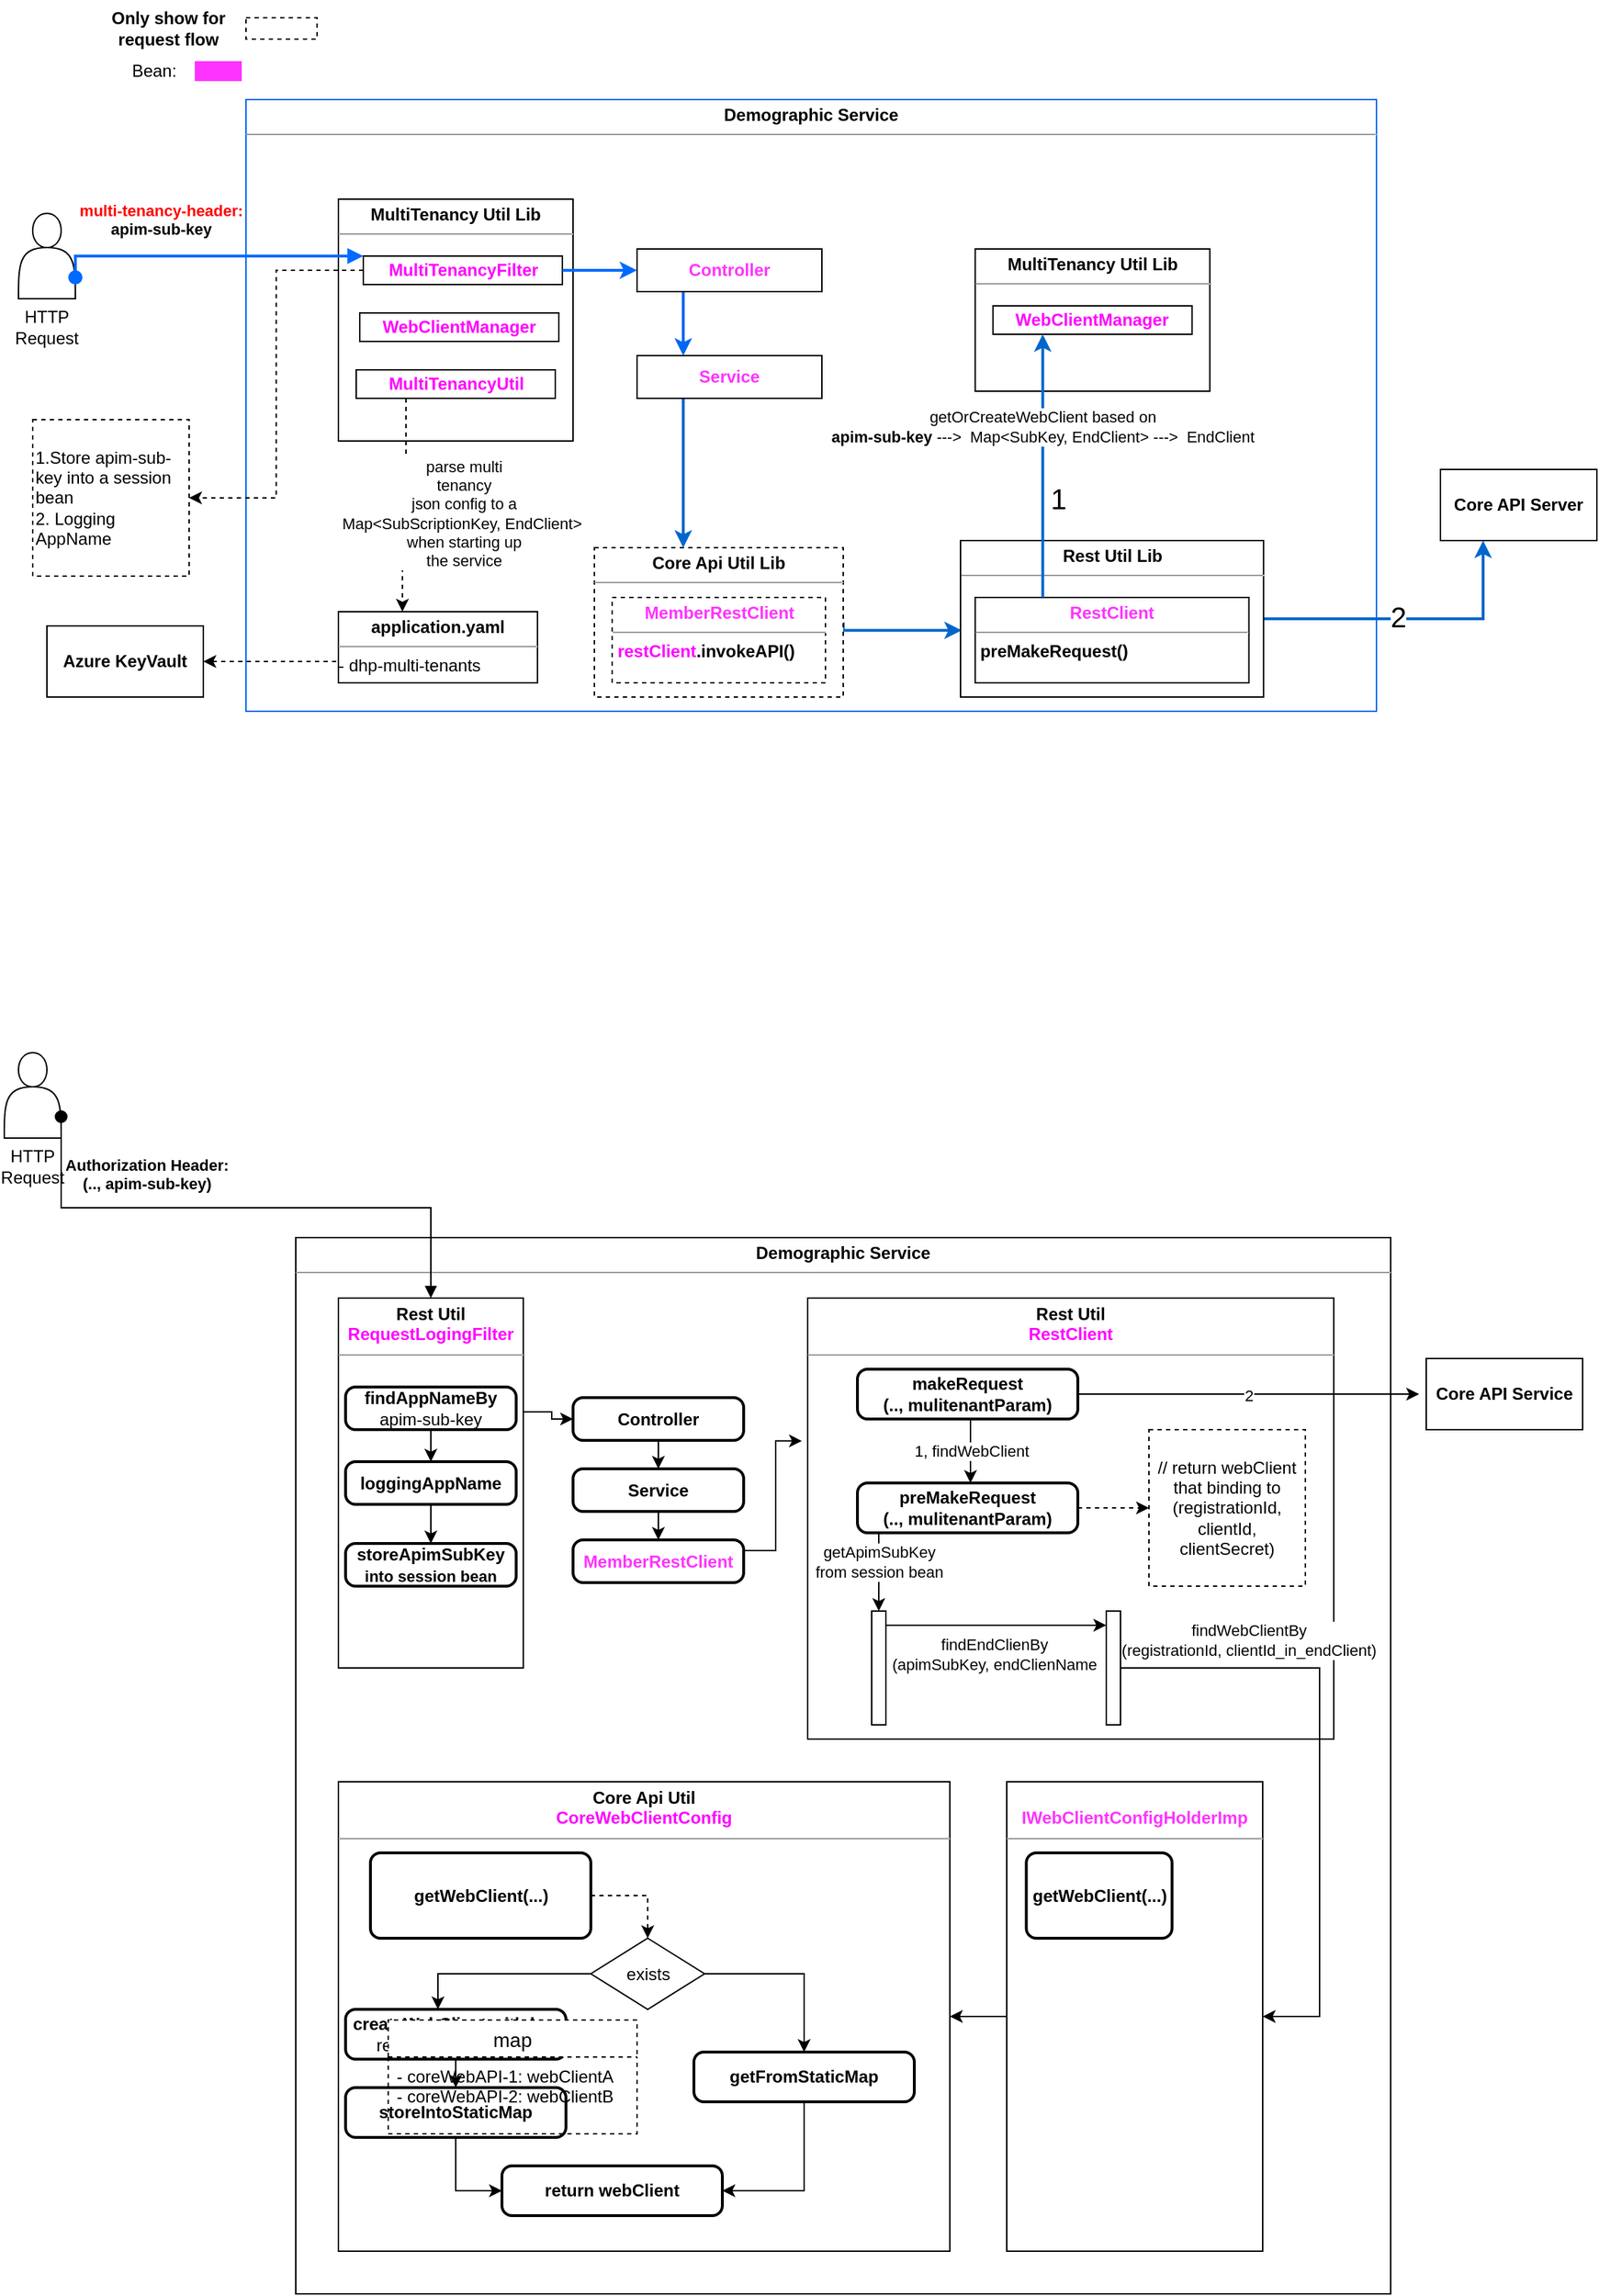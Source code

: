 <mxfile version="21.2.1" type="github">
  <diagram name="Page-1" id="5f0bae14-7c28-e335-631c-24af17079c00">
    <mxGraphModel dx="1150" dy="492" grid="1" gridSize="10" guides="1" tooltips="1" connect="1" arrows="1" fold="1" page="1" pageScale="1" pageWidth="1100" pageHeight="850" background="none" math="0" shadow="0">
      <root>
        <mxCell id="0" />
        <mxCell id="1" parent="0" />
        <mxCell id="RdsTdk07A-o18HDUI7we-4" value="&lt;p style=&quot;margin:0px;margin-top:4px;text-align:center;&quot;&gt;&lt;b&gt;Demographic Service&lt;/b&gt;&lt;/p&gt;&lt;hr size=&quot;1&quot;&gt;&lt;div style=&quot;height:2px;&quot;&gt;&lt;br&gt;&lt;/div&gt;" style="verticalAlign=top;align=left;overflow=fill;fontSize=12;fontFamily=Helvetica;html=1;whiteSpace=wrap;strokeColor=#0266f2;" parent="1" vertex="1">
          <mxGeometry x="180" y="90" width="795" height="430" as="geometry" />
        </mxCell>
        <mxCell id="RdsTdk07A-o18HDUI7we-6" value="&lt;p style=&quot;margin:0px;margin-top:4px;text-align:center;&quot;&gt;&lt;b&gt;MultiTenancy Util Lib&lt;/b&gt;&lt;/p&gt;&lt;hr size=&quot;1&quot;&gt;&lt;div style=&quot;height:2px;&quot;&gt;&lt;/div&gt;" style="verticalAlign=top;align=left;overflow=fill;fontSize=12;fontFamily=Helvetica;html=1;whiteSpace=wrap;" parent="1" vertex="1">
          <mxGeometry x="245" y="160" width="165" height="170" as="geometry" />
        </mxCell>
        <mxCell id="b0NZZlbbKg6g0TBIV0Tw-12" style="edgeStyle=orthogonalEdgeStyle;rounded=0;orthogonalLoop=1;jettySize=auto;html=1;exitX=1;exitY=0.5;exitDx=0;exitDy=0;entryX=0.004;entryY=0.574;entryDx=0;entryDy=0;entryPerimeter=0;strokeWidth=2;strokeColor=#0066CC;" parent="1" source="RdsTdk07A-o18HDUI7we-7" target="CG3TOa5hcq1ZWwIJxW8Z-42" edge="1">
          <mxGeometry relative="1" as="geometry">
            <Array as="points">
              <mxPoint x="600" y="463" />
            </Array>
          </mxGeometry>
        </mxCell>
        <mxCell id="RdsTdk07A-o18HDUI7we-7" value="&lt;p style=&quot;margin:0px;margin-top:4px;text-align:center;&quot;&gt;&lt;b&gt;Core Api Util Lib&lt;/b&gt;&lt;/p&gt;&lt;hr size=&quot;1&quot;&gt;&lt;div style=&quot;height:2px;&quot;&gt;&lt;/div&gt;" style="verticalAlign=top;align=left;overflow=fill;fontSize=12;fontFamily=Helvetica;html=1;whiteSpace=wrap;dashed=1;" parent="1" vertex="1">
          <mxGeometry x="425" y="405" width="175" height="105" as="geometry" />
        </mxCell>
        <mxCell id="CG3TOa5hcq1ZWwIJxW8Z-67" style="edgeStyle=orthogonalEdgeStyle;rounded=0;orthogonalLoop=1;jettySize=auto;html=1;entryX=1;entryY=0.5;entryDx=0;entryDy=0;dashed=1;" parent="1" source="RdsTdk07A-o18HDUI7we-8" target="CG3TOa5hcq1ZWwIJxW8Z-66" edge="1">
          <mxGeometry relative="1" as="geometry" />
        </mxCell>
        <mxCell id="RdsTdk07A-o18HDUI7we-8" value="&lt;b&gt;&lt;font color=&quot;#ff00ff&quot;&gt;MultiTenancyFilter&lt;/font&gt;&lt;/b&gt;" style="html=1;whiteSpace=wrap;align=center;" parent="1" vertex="1">
          <mxGeometry x="262.5" y="200" width="140" height="20" as="geometry" />
        </mxCell>
        <mxCell id="VQmsO8RJKZGxtteuDF_l-19" style="edgeStyle=orthogonalEdgeStyle;rounded=1;orthogonalLoop=1;jettySize=auto;html=1;exitX=0.25;exitY=1;exitDx=0;exitDy=0;dashed=1;" parent="1" source="VQmsO8RJKZGxtteuDF_l-1" target="VQmsO8RJKZGxtteuDF_l-14" edge="1">
          <mxGeometry relative="1" as="geometry">
            <Array as="points">
              <mxPoint x="290" y="350" />
            </Array>
          </mxGeometry>
        </mxCell>
        <mxCell id="CG3TOa5hcq1ZWwIJxW8Z-34" value="parse multi &lt;br&gt;tenancy &lt;br&gt;json config to a &lt;br&gt;Map&amp;lt;SubScriptionKey, EndClient&amp;gt;&amp;nbsp;&lt;br&gt;when starting up&lt;br&gt;the service" style="edgeLabel;html=1;align=center;verticalAlign=middle;resizable=0;points=[];" parent="VQmsO8RJKZGxtteuDF_l-19" vertex="1" connectable="0">
          <mxGeometry x="0.075" y="1" relative="1" as="geometry">
            <mxPoint x="42" y="1" as="offset" />
          </mxGeometry>
        </mxCell>
        <mxCell id="VQmsO8RJKZGxtteuDF_l-1" value="&lt;b&gt;&lt;font color=&quot;#ff00ff&quot;&gt;MultiTenancyUtil&lt;/font&gt;&lt;/b&gt;" style="html=1;whiteSpace=wrap;align=center;" parent="1" vertex="1">
          <mxGeometry x="257.5" y="280" width="140" height="20" as="geometry" />
        </mxCell>
        <mxCell id="VQmsO8RJKZGxtteuDF_l-18" style="edgeStyle=orthogonalEdgeStyle;orthogonalLoop=1;jettySize=auto;html=1;exitX=0;exitY=0.75;exitDx=0;exitDy=0;dashed=1;entryX=1;entryY=0.5;entryDx=0;entryDy=0;rounded=0;" parent="1" source="VQmsO8RJKZGxtteuDF_l-14" target="VQmsO8RJKZGxtteuDF_l-16" edge="1">
          <mxGeometry relative="1" as="geometry">
            <mxPoint x="360" y="550" as="targetPoint" />
            <Array as="points">
              <mxPoint x="315" y="488" />
              <mxPoint x="315" y="485" />
            </Array>
          </mxGeometry>
        </mxCell>
        <mxCell id="VQmsO8RJKZGxtteuDF_l-14" value="&lt;p style=&quot;margin:0px;margin-top:4px;text-align:center;&quot;&gt;&lt;b&gt;application.yaml&lt;/b&gt;&lt;/p&gt;&lt;hr size=&quot;1&quot;&gt;&lt;div style=&quot;height:2px;&quot;&gt;- dhp-multi-tenants&lt;/div&gt;" style="verticalAlign=top;align=left;overflow=fill;fontSize=12;fontFamily=Helvetica;html=1;whiteSpace=wrap;" parent="1" vertex="1">
          <mxGeometry x="245" y="450" width="140" height="50" as="geometry" />
        </mxCell>
        <mxCell id="VQmsO8RJKZGxtteuDF_l-16" value="&lt;b&gt;Azure KeyVault&lt;/b&gt;" style="html=1;whiteSpace=wrap;" parent="1" vertex="1">
          <mxGeometry x="40" y="460" width="110" height="50" as="geometry" />
        </mxCell>
        <mxCell id="VQmsO8RJKZGxtteuDF_l-24" value="&lt;b&gt;&lt;font color=&quot;#ff00ff&quot;&gt;WebClientManager&lt;/font&gt;&lt;/b&gt;" style="html=1;whiteSpace=wrap;align=center;" parent="1" vertex="1">
          <mxGeometry x="260" y="240" width="140" height="20" as="geometry" />
        </mxCell>
        <mxCell id="VQmsO8RJKZGxtteuDF_l-28" value="&lt;p style=&quot;margin:0px;margin-top:4px;text-align:center;&quot;&gt;&lt;b&gt;Demographic Service&lt;/b&gt;&lt;/p&gt;&lt;hr size=&quot;1&quot;&gt;&lt;div style=&quot;height:2px;&quot;&gt;&lt;br&gt;&lt;/div&gt;" style="verticalAlign=top;align=left;overflow=fill;fontSize=12;fontFamily=Helvetica;html=1;whiteSpace=wrap;" parent="1" vertex="1">
          <mxGeometry x="215" y="890" width="770" height="742.5" as="geometry" />
        </mxCell>
        <mxCell id="VQmsO8RJKZGxtteuDF_l-94" style="edgeStyle=orthogonalEdgeStyle;rounded=0;orthogonalLoop=1;jettySize=auto;html=1;exitX=1;exitY=0.25;exitDx=0;exitDy=0;entryX=0;entryY=0.5;entryDx=0;entryDy=0;" parent="1" source="VQmsO8RJKZGxtteuDF_l-29" target="VQmsO8RJKZGxtteuDF_l-71" edge="1">
          <mxGeometry relative="1" as="geometry">
            <Array as="points">
              <mxPoint x="375" y="1012.5" />
              <mxPoint x="395" y="1012.5" />
              <mxPoint x="395" y="1017.5" />
            </Array>
          </mxGeometry>
        </mxCell>
        <mxCell id="VQmsO8RJKZGxtteuDF_l-29" value="&lt;p style=&quot;margin:0px;margin-top:4px;text-align:center;&quot;&gt;&lt;b&gt;Rest Util&lt;br&gt;&lt;/b&gt;&lt;b style=&quot;border-color: var(--border-color);&quot;&gt;&lt;font style=&quot;border-color: var(--border-color);&quot; color=&quot;#ff00ff&quot;&gt;RequestLogingFilter&lt;/font&gt;&lt;/b&gt;&lt;b&gt;&lt;br&gt;&lt;/b&gt;&lt;/p&gt;&lt;hr size=&quot;1&quot;&gt;&lt;div style=&quot;height:2px;&quot;&gt;&lt;/div&gt;" style="verticalAlign=top;align=left;overflow=fill;fontSize=12;fontFamily=Helvetica;html=1;whiteSpace=wrap;" parent="1" vertex="1">
          <mxGeometry x="245" y="932.5" width="130" height="260" as="geometry" />
        </mxCell>
        <mxCell id="VQmsO8RJKZGxtteuDF_l-44" value="&lt;br&gt;&lt;br&gt;&lt;br&gt;&lt;br&gt;&lt;br&gt;&lt;br&gt;&lt;br&gt;HTTP&lt;br&gt;Request" style="shape=actor;whiteSpace=wrap;html=1;" parent="1" vertex="1">
          <mxGeometry x="10" y="760" width="40" height="60" as="geometry" />
        </mxCell>
        <mxCell id="VQmsO8RJKZGxtteuDF_l-63" value="&lt;b&gt;Authorization Header: &lt;br&gt;(.., apim-sub-key)&lt;/b&gt;" style="html=1;verticalAlign=bottom;startArrow=oval;endArrow=block;startSize=8;edgeStyle=elbowEdgeStyle;elbow=vertical;curved=0;rounded=0;exitX=1;exitY=0.75;exitDx=0;exitDy=0;" parent="1" source="VQmsO8RJKZGxtteuDF_l-44" target="VQmsO8RJKZGxtteuDF_l-29" edge="1">
          <mxGeometry x="-0.359" y="8" relative="1" as="geometry">
            <mxPoint x="80" y="820" as="sourcePoint" />
            <mxPoint x="180" y="805" as="targetPoint" />
            <mxPoint as="offset" />
          </mxGeometry>
        </mxCell>
        <mxCell id="VQmsO8RJKZGxtteuDF_l-70" value="&lt;b&gt;storeApimSubKey&lt;br style=&quot;border-color: var(--border-color); font-size: 11px;&quot;&gt;&lt;span style=&quot;font-size: 11px; background-color: rgb(255, 255, 255);&quot;&gt;into session bean&lt;/span&gt;&lt;/b&gt;" style="rounded=1;whiteSpace=wrap;html=1;absoluteArcSize=1;arcSize=14;strokeWidth=2;" parent="1" vertex="1">
          <mxGeometry x="250" y="1105" width="120" height="30" as="geometry" />
        </mxCell>
        <mxCell id="VQmsO8RJKZGxtteuDF_l-79" style="edgeStyle=orthogonalEdgeStyle;rounded=0;orthogonalLoop=1;jettySize=auto;html=1;exitX=0.5;exitY=1;exitDx=0;exitDy=0;" parent="1" source="VQmsO8RJKZGxtteuDF_l-71" target="VQmsO8RJKZGxtteuDF_l-78" edge="1">
          <mxGeometry relative="1" as="geometry" />
        </mxCell>
        <mxCell id="VQmsO8RJKZGxtteuDF_l-71" value="&lt;b&gt;Controller&lt;/b&gt;" style="rounded=1;whiteSpace=wrap;html=1;absoluteArcSize=1;arcSize=14;strokeWidth=2;" parent="1" vertex="1">
          <mxGeometry x="410" y="1002.5" width="120" height="30" as="geometry" />
        </mxCell>
        <mxCell id="VQmsO8RJKZGxtteuDF_l-90" style="edgeStyle=orthogonalEdgeStyle;rounded=0;orthogonalLoop=1;jettySize=auto;html=1;exitX=0.5;exitY=1;exitDx=0;exitDy=0;entryX=0.5;entryY=0;entryDx=0;entryDy=0;" parent="1" source="VQmsO8RJKZGxtteuDF_l-78" target="VQmsO8RJKZGxtteuDF_l-86" edge="1">
          <mxGeometry relative="1" as="geometry" />
        </mxCell>
        <mxCell id="VQmsO8RJKZGxtteuDF_l-78" value="&lt;b&gt;Service&lt;/b&gt;" style="rounded=1;whiteSpace=wrap;html=1;absoluteArcSize=1;arcSize=14;strokeWidth=2;" parent="1" vertex="1">
          <mxGeometry x="410" y="1052.5" width="120" height="30" as="geometry" />
        </mxCell>
        <mxCell id="VQmsO8RJKZGxtteuDF_l-96" style="edgeStyle=orthogonalEdgeStyle;rounded=0;orthogonalLoop=1;jettySize=auto;html=1;exitX=1;exitY=0.25;exitDx=0;exitDy=0;entryX=-0.011;entryY=0.324;entryDx=0;entryDy=0;entryPerimeter=0;" parent="1" source="VQmsO8RJKZGxtteuDF_l-86" target="VQmsO8RJKZGxtteuDF_l-91" edge="1">
          <mxGeometry relative="1" as="geometry" />
        </mxCell>
        <mxCell id="VQmsO8RJKZGxtteuDF_l-86" value="&lt;b style=&quot;border-color: var(--border-color);&quot;&gt;&lt;font style=&quot;border-color: var(--border-color);&quot; color=&quot;#ff33ff&quot;&gt;MemberRestClient&lt;/font&gt;&lt;/b&gt;" style="rounded=1;whiteSpace=wrap;html=1;absoluteArcSize=1;arcSize=14;strokeWidth=2;" parent="1" vertex="1">
          <mxGeometry x="410" y="1102.5" width="120" height="30" as="geometry" />
        </mxCell>
        <mxCell id="VQmsO8RJKZGxtteuDF_l-87" value="&lt;b&gt;Core API Server&lt;/b&gt;" style="html=1;whiteSpace=wrap;" parent="1" vertex="1">
          <mxGeometry x="1020" y="350" width="110" height="50" as="geometry" />
        </mxCell>
        <mxCell id="VQmsO8RJKZGxtteuDF_l-91" value="&lt;p style=&quot;margin:0px;margin-top:4px;text-align:center;&quot;&gt;&lt;b&gt;Rest Util&lt;br&gt;&lt;/b&gt;&lt;b style=&quot;border-color: var(--border-color);&quot;&gt;&lt;font style=&quot;border-color: var(--border-color);&quot; color=&quot;#ff00ff&quot;&gt;RestClient&lt;/font&gt;&lt;/b&gt;&lt;b&gt;&lt;br&gt;&lt;/b&gt;&lt;/p&gt;&lt;hr size=&quot;1&quot;&gt;&lt;div style=&quot;height:2px;&quot;&gt;&lt;/div&gt;" style="verticalAlign=top;align=left;overflow=fill;fontSize=12;fontFamily=Helvetica;html=1;whiteSpace=wrap;" parent="1" vertex="1">
          <mxGeometry x="575" y="932.5" width="370" height="310" as="geometry" />
        </mxCell>
        <mxCell id="VQmsO8RJKZGxtteuDF_l-98" value="1, findWebClient" style="edgeStyle=orthogonalEdgeStyle;rounded=0;orthogonalLoop=1;jettySize=auto;html=1;exitX=0.5;exitY=1;exitDx=0;exitDy=0;entryX=0.5;entryY=0;entryDx=0;entryDy=0;" parent="1" edge="1">
          <mxGeometry relative="1" as="geometry">
            <mxPoint x="689.5" y="1017.5" as="sourcePoint" />
            <mxPoint x="689.5" y="1062.5" as="targetPoint" />
          </mxGeometry>
        </mxCell>
        <mxCell id="VQmsO8RJKZGxtteuDF_l-112" value="2" style="edgeStyle=orthogonalEdgeStyle;rounded=0;orthogonalLoop=1;jettySize=auto;html=1;exitX=1;exitY=0.5;exitDx=0;exitDy=0;entryX=0;entryY=0.5;entryDx=0;entryDy=0;" parent="1" source="VQmsO8RJKZGxtteuDF_l-95" edge="1">
          <mxGeometry relative="1" as="geometry">
            <mxPoint x="1005" y="1000" as="targetPoint" />
          </mxGeometry>
        </mxCell>
        <mxCell id="VQmsO8RJKZGxtteuDF_l-95" value="&lt;b&gt;makeRequest&lt;br&gt;(.., mulitenantParam)&lt;/b&gt;" style="rounded=1;whiteSpace=wrap;html=1;absoluteArcSize=1;arcSize=14;strokeWidth=2;" parent="1" vertex="1">
          <mxGeometry x="610" y="982.5" width="155" height="35" as="geometry" />
        </mxCell>
        <mxCell id="VQmsO8RJKZGxtteuDF_l-102" style="edgeStyle=orthogonalEdgeStyle;rounded=0;orthogonalLoop=1;jettySize=auto;html=1;exitX=0.5;exitY=1;exitDx=0;exitDy=0;" parent="1" source="VQmsO8RJKZGxtteuDF_l-97" target="VQmsO8RJKZGxtteuDF_l-100" edge="1">
          <mxGeometry relative="1" as="geometry">
            <Array as="points">
              <mxPoint x="625" y="1080.5" />
              <mxPoint x="625" y="1147.5" />
            </Array>
          </mxGeometry>
        </mxCell>
        <mxCell id="VQmsO8RJKZGxtteuDF_l-103" value="getApimSubKey&lt;br&gt;from session bean" style="edgeLabel;html=1;align=center;verticalAlign=middle;resizable=0;points=[];" parent="VQmsO8RJKZGxtteuDF_l-102" vertex="1" connectable="0">
          <mxGeometry x="0.226" y="2" relative="1" as="geometry">
            <mxPoint x="-2" y="24" as="offset" />
          </mxGeometry>
        </mxCell>
        <mxCell id="VQmsO8RJKZGxtteuDF_l-133" value="" style="edgeStyle=orthogonalEdgeStyle;rounded=0;orthogonalLoop=1;jettySize=auto;html=1;dashed=1;" parent="1" source="VQmsO8RJKZGxtteuDF_l-97" target="VQmsO8RJKZGxtteuDF_l-131" edge="1">
          <mxGeometry relative="1" as="geometry" />
        </mxCell>
        <mxCell id="VQmsO8RJKZGxtteuDF_l-97" value="&lt;b&gt;preMakeRequest&lt;br&gt;(.., mulitenantParam)&lt;/b&gt;" style="rounded=1;whiteSpace=wrap;html=1;absoluteArcSize=1;arcSize=14;strokeWidth=2;" parent="1" vertex="1">
          <mxGeometry x="610" y="1062.5" width="155" height="35" as="geometry" />
        </mxCell>
        <mxCell id="VQmsO8RJKZGxtteuDF_l-105" value="" style="edgeStyle=elbowEdgeStyle;rounded=0;orthogonalLoop=1;jettySize=auto;html=1;elbow=vertical;curved=0;" parent="1" source="VQmsO8RJKZGxtteuDF_l-100" target="VQmsO8RJKZGxtteuDF_l-104" edge="1">
          <mxGeometry relative="1" as="geometry">
            <Array as="points">
              <mxPoint x="685" y="1162.5" />
            </Array>
          </mxGeometry>
        </mxCell>
        <mxCell id="VQmsO8RJKZGxtteuDF_l-106" value="findEndClienBy&lt;br&gt;(apimSubKey, endClienName" style="edgeLabel;html=1;align=center;verticalAlign=middle;resizable=0;points=[];" parent="VQmsO8RJKZGxtteuDF_l-105" vertex="1" connectable="0">
          <mxGeometry x="0.179" y="-1" relative="1" as="geometry">
            <mxPoint x="-16" y="19" as="offset" />
          </mxGeometry>
        </mxCell>
        <mxCell id="VQmsO8RJKZGxtteuDF_l-100" value="" style="html=1;points=[];perimeter=orthogonalPerimeter;outlineConnect=0;targetShapes=umlLifeline;portConstraint=eastwest;newEdgeStyle={&quot;edgeStyle&quot;:&quot;elbowEdgeStyle&quot;,&quot;elbow&quot;:&quot;vertical&quot;,&quot;curved&quot;:0,&quot;rounded&quot;:0};" parent="1" vertex="1">
          <mxGeometry x="620" y="1152.5" width="10" height="80" as="geometry" />
        </mxCell>
        <mxCell id="VQmsO8RJKZGxtteuDF_l-108" style="edgeStyle=elbowEdgeStyle;rounded=0;orthogonalLoop=1;jettySize=auto;html=1;elbow=vertical;curved=0;" parent="1" source="VQmsO8RJKZGxtteuDF_l-104" target="CbbjqMAdhNKeJyTU17QE-5" edge="1">
          <mxGeometry relative="1" as="geometry">
            <mxPoint x="585" y="1352.5" as="targetPoint" />
            <Array as="points">
              <mxPoint x="935" y="1252.5" />
              <mxPoint x="745" y="1302.5" />
              <mxPoint x="855" y="1212.5" />
            </Array>
          </mxGeometry>
        </mxCell>
        <mxCell id="VQmsO8RJKZGxtteuDF_l-109" value="findWebClientBy&lt;br&gt;(registrationId, clientId_in_endClient)" style="edgeLabel;html=1;align=center;verticalAlign=middle;resizable=0;points=[];" parent="VQmsO8RJKZGxtteuDF_l-108" vertex="1" connectable="0">
          <mxGeometry x="-0.17" y="1" relative="1" as="geometry">
            <mxPoint x="-51" y="-56" as="offset" />
          </mxGeometry>
        </mxCell>
        <mxCell id="VQmsO8RJKZGxtteuDF_l-104" value="" style="html=1;points=[];perimeter=orthogonalPerimeter;outlineConnect=0;targetShapes=umlLifeline;portConstraint=eastwest;newEdgeStyle={&quot;edgeStyle&quot;:&quot;elbowEdgeStyle&quot;,&quot;elbow&quot;:&quot;vertical&quot;,&quot;curved&quot;:0,&quot;rounded&quot;:0};" parent="1" vertex="1">
          <mxGeometry x="785" y="1152.5" width="10" height="80" as="geometry" />
        </mxCell>
        <mxCell id="VQmsO8RJKZGxtteuDF_l-110" value="&lt;b&gt;Core API Service&lt;/b&gt;" style="html=1;whiteSpace=wrap;" parent="1" vertex="1">
          <mxGeometry x="1010" y="975" width="110" height="50" as="geometry" />
        </mxCell>
        <mxCell id="VQmsO8RJKZGxtteuDF_l-114" value="&lt;p style=&quot;margin:0px;margin-top:4px;text-align:center;&quot;&gt;&lt;b&gt;Core Api Util&lt;br&gt;&lt;/b&gt;&lt;b style=&quot;border-color: var(--border-color);&quot;&gt;&lt;font style=&quot;border-color: var(--border-color);&quot; color=&quot;#ff33ff&quot;&gt;&lt;b style=&quot;border-color: var(--border-color); color: rgb(0, 0, 0);&quot;&gt;&lt;font style=&quot;border-color: var(--border-color);&quot; color=&quot;#ff00ff&quot;&gt;CoreWebClientConfig&lt;/font&gt;&lt;/b&gt;&lt;/font&gt;&lt;/b&gt;&lt;b&gt;&lt;br&gt;&lt;/b&gt;&lt;/p&gt;&lt;hr size=&quot;1&quot;&gt;&lt;div style=&quot;height:2px;&quot;&gt;&lt;/div&gt;" style="verticalAlign=top;align=left;overflow=fill;fontSize=12;fontFamily=Helvetica;html=1;whiteSpace=wrap;" parent="1" vertex="1">
          <mxGeometry x="245" y="1272.5" width="430" height="330" as="geometry" />
        </mxCell>
        <mxCell id="VQmsO8RJKZGxtteuDF_l-130" style="edgeStyle=orthogonalEdgeStyle;rounded=0;orthogonalLoop=1;jettySize=auto;html=1;exitX=1;exitY=0.5;exitDx=0;exitDy=0;dashed=1;" parent="1" source="VQmsO8RJKZGxtteuDF_l-116" target="VQmsO8RJKZGxtteuDF_l-117" edge="1">
          <mxGeometry relative="1" as="geometry" />
        </mxCell>
        <mxCell id="VQmsO8RJKZGxtteuDF_l-116" value="&lt;b&gt;getWebClient(...)&lt;/b&gt;&lt;br&gt;" style="rounded=1;whiteSpace=wrap;html=1;absoluteArcSize=1;arcSize=14;strokeWidth=2;" parent="1" vertex="1">
          <mxGeometry x="267.5" y="1322.5" width="155" height="60" as="geometry" />
        </mxCell>
        <mxCell id="VQmsO8RJKZGxtteuDF_l-120" style="edgeStyle=orthogonalEdgeStyle;rounded=0;orthogonalLoop=1;jettySize=auto;html=1;exitX=0;exitY=0.5;exitDx=0;exitDy=0;" parent="1" source="VQmsO8RJKZGxtteuDF_l-117" target="VQmsO8RJKZGxtteuDF_l-118" edge="1">
          <mxGeometry relative="1" as="geometry">
            <Array as="points">
              <mxPoint x="315" y="1407.5" />
            </Array>
          </mxGeometry>
        </mxCell>
        <mxCell id="VQmsO8RJKZGxtteuDF_l-142" style="edgeStyle=orthogonalEdgeStyle;rounded=0;orthogonalLoop=1;jettySize=auto;html=1;exitX=1;exitY=0.5;exitDx=0;exitDy=0;" parent="1" source="VQmsO8RJKZGxtteuDF_l-117" target="VQmsO8RJKZGxtteuDF_l-140" edge="1">
          <mxGeometry relative="1" as="geometry" />
        </mxCell>
        <mxCell id="VQmsO8RJKZGxtteuDF_l-117" value="exists" style="rhombus;whiteSpace=wrap;html=1;" parent="1" vertex="1">
          <mxGeometry x="422.5" y="1382.5" width="80" height="50" as="geometry" />
        </mxCell>
        <mxCell id="VQmsO8RJKZGxtteuDF_l-122" style="edgeStyle=orthogonalEdgeStyle;rounded=0;orthogonalLoop=1;jettySize=auto;html=1;exitX=0.5;exitY=1;exitDx=0;exitDy=0;entryX=0.5;entryY=0;entryDx=0;entryDy=0;" parent="1" source="VQmsO8RJKZGxtteuDF_l-118" target="VQmsO8RJKZGxtteuDF_l-121" edge="1">
          <mxGeometry relative="1" as="geometry" />
        </mxCell>
        <mxCell id="VQmsO8RJKZGxtteuDF_l-118" value="&lt;b&gt;createWebClient with key&lt;br&gt;&lt;/b&gt;registrationId-clientId" style="rounded=1;whiteSpace=wrap;html=1;absoluteArcSize=1;arcSize=14;strokeWidth=2;" parent="1" vertex="1">
          <mxGeometry x="250" y="1432.5" width="155" height="35" as="geometry" />
        </mxCell>
        <mxCell id="VQmsO8RJKZGxtteuDF_l-127" style="edgeStyle=orthogonalEdgeStyle;rounded=0;orthogonalLoop=1;jettySize=auto;html=1;entryX=0;entryY=0.5;entryDx=0;entryDy=0;" parent="1" source="VQmsO8RJKZGxtteuDF_l-121" target="VQmsO8RJKZGxtteuDF_l-124" edge="1">
          <mxGeometry relative="1" as="geometry" />
        </mxCell>
        <mxCell id="VQmsO8RJKZGxtteuDF_l-121" value="&lt;b&gt;storeIntoStaticMap&lt;/b&gt;" style="rounded=1;whiteSpace=wrap;html=1;absoluteArcSize=1;arcSize=14;strokeWidth=2;" parent="1" vertex="1">
          <mxGeometry x="250" y="1487.5" width="155" height="35" as="geometry" />
        </mxCell>
        <mxCell id="VQmsO8RJKZGxtteuDF_l-124" value="&lt;b&gt;return webClient&lt;/b&gt;" style="rounded=1;whiteSpace=wrap;html=1;absoluteArcSize=1;arcSize=14;strokeWidth=2;" parent="1" vertex="1">
          <mxGeometry x="360" y="1542.5" width="155" height="35" as="geometry" />
        </mxCell>
        <mxCell id="VQmsO8RJKZGxtteuDF_l-131" value="// return webClient that binding to (registrationId, clientId, clientSecret)" style="whiteSpace=wrap;html=1;aspect=fixed;dashed=1;" parent="1" vertex="1">
          <mxGeometry x="815" y="1025" width="110" height="110" as="geometry" />
        </mxCell>
        <mxCell id="VQmsO8RJKZGxtteuDF_l-136" value="map" style="swimlane;fontStyle=0;childLayout=stackLayout;horizontal=1;startSize=26;horizontalStack=0;resizeParent=1;resizeParentMax=0;resizeLast=0;collapsible=1;marginBottom=0;align=center;fontSize=14;dashed=1;" parent="1" vertex="1">
          <mxGeometry x="280" y="1440" width="175" height="80" as="geometry" />
        </mxCell>
        <mxCell id="VQmsO8RJKZGxtteuDF_l-137" value="- coreWebAPI-1: webClientA&lt;br&gt;- coreWebAPI-2: webClientB" style="text;strokeColor=none;fillColor=none;spacingLeft=4;spacingRight=4;overflow=hidden;rotatable=0;points=[[0,0.5],[1,0.5]];portConstraint=eastwest;fontSize=12;whiteSpace=wrap;html=1;" parent="VQmsO8RJKZGxtteuDF_l-136" vertex="1">
          <mxGeometry y="26" width="175" height="54" as="geometry" />
        </mxCell>
        <mxCell id="VQmsO8RJKZGxtteuDF_l-143" style="edgeStyle=orthogonalEdgeStyle;rounded=0;orthogonalLoop=1;jettySize=auto;html=1;exitX=0.5;exitY=1;exitDx=0;exitDy=0;entryX=1;entryY=0.5;entryDx=0;entryDy=0;" parent="1" source="VQmsO8RJKZGxtteuDF_l-140" target="VQmsO8RJKZGxtteuDF_l-124" edge="1">
          <mxGeometry relative="1" as="geometry" />
        </mxCell>
        <mxCell id="VQmsO8RJKZGxtteuDF_l-140" value="&lt;b&gt;getFromStaticMap&lt;/b&gt;" style="rounded=1;whiteSpace=wrap;html=1;absoluteArcSize=1;arcSize=14;strokeWidth=2;" parent="1" vertex="1">
          <mxGeometry x="495" y="1462.5" width="155" height="35" as="geometry" />
        </mxCell>
        <mxCell id="CbbjqMAdhNKeJyTU17QE-3" style="edgeStyle=orthogonalEdgeStyle;rounded=0;orthogonalLoop=1;jettySize=auto;html=1;exitX=0.5;exitY=1;exitDx=0;exitDy=0;" parent="1" source="CbbjqMAdhNKeJyTU17QE-1" target="CbbjqMAdhNKeJyTU17QE-2" edge="1">
          <mxGeometry relative="1" as="geometry" />
        </mxCell>
        <mxCell id="CbbjqMAdhNKeJyTU17QE-1" value="&lt;b&gt;findAppNameBy&lt;br&gt;&lt;/b&gt;apim-sub-key" style="rounded=1;whiteSpace=wrap;html=1;absoluteArcSize=1;arcSize=14;strokeWidth=2;" parent="1" vertex="1">
          <mxGeometry x="250" y="995" width="120" height="30" as="geometry" />
        </mxCell>
        <mxCell id="CbbjqMAdhNKeJyTU17QE-4" style="edgeStyle=orthogonalEdgeStyle;rounded=0;orthogonalLoop=1;jettySize=auto;html=1;exitX=0.5;exitY=1;exitDx=0;exitDy=0;entryX=0.5;entryY=0;entryDx=0;entryDy=0;" parent="1" source="CbbjqMAdhNKeJyTU17QE-2" target="VQmsO8RJKZGxtteuDF_l-70" edge="1">
          <mxGeometry relative="1" as="geometry" />
        </mxCell>
        <mxCell id="CbbjqMAdhNKeJyTU17QE-2" value="&lt;b&gt;loggingAppName&lt;/b&gt;" style="rounded=1;whiteSpace=wrap;html=1;absoluteArcSize=1;arcSize=14;strokeWidth=2;" parent="1" vertex="1">
          <mxGeometry x="250" y="1047.5" width="120" height="30" as="geometry" />
        </mxCell>
        <mxCell id="CbbjqMAdhNKeJyTU17QE-6" style="edgeStyle=orthogonalEdgeStyle;rounded=0;orthogonalLoop=1;jettySize=auto;html=1;exitX=0;exitY=0.5;exitDx=0;exitDy=0;" parent="1" source="CbbjqMAdhNKeJyTU17QE-5" target="VQmsO8RJKZGxtteuDF_l-114" edge="1">
          <mxGeometry relative="1" as="geometry" />
        </mxCell>
        <mxCell id="CbbjqMAdhNKeJyTU17QE-5" value="&lt;p style=&quot;margin:0px;margin-top:4px;text-align:center;&quot;&gt;&lt;b&gt;&lt;br&gt;&lt;/b&gt;&lt;b style=&quot;border-color: var(--border-color);&quot;&gt;&lt;font style=&quot;border-color: var(--border-color);&quot; color=&quot;#ff33ff&quot;&gt;IWebClientConfigHolderImp&lt;/font&gt;&lt;/b&gt;&lt;b&gt;&lt;br&gt;&lt;/b&gt;&lt;/p&gt;&lt;hr size=&quot;1&quot;&gt;&lt;div style=&quot;height:2px;&quot;&gt;&lt;/div&gt;" style="verticalAlign=top;align=left;overflow=fill;fontSize=12;fontFamily=Helvetica;html=1;whiteSpace=wrap;" parent="1" vertex="1">
          <mxGeometry x="715" y="1272.5" width="180" height="330" as="geometry" />
        </mxCell>
        <mxCell id="CbbjqMAdhNKeJyTU17QE-7" value="&lt;b&gt;getWebClient(...)&lt;/b&gt;&lt;br&gt;" style="rounded=1;whiteSpace=wrap;html=1;absoluteArcSize=1;arcSize=14;strokeWidth=2;" parent="1" vertex="1">
          <mxGeometry x="728.75" y="1322.5" width="102.5" height="60" as="geometry" />
        </mxCell>
        <mxCell id="CbbjqMAdhNKeJyTU17QE-8" value="&lt;font style=&quot;background-color: rgb(255, 51, 255);&quot; color=&quot;#ff33ff&quot;&gt;&amp;nbsp; &amp;nbsp; &amp;nbsp; &amp;nbsp; &amp;nbsp;&amp;nbsp;&lt;/font&gt;" style="text;html=1;align=center;verticalAlign=middle;resizable=0;points=[];autosize=1;strokeColor=none;fillColor=none;" parent="1" vertex="1">
          <mxGeometry x="130" y="55" width="60" height="30" as="geometry" />
        </mxCell>
        <mxCell id="CbbjqMAdhNKeJyTU17QE-9" value="Bean:" style="text;html=1;align=center;verticalAlign=middle;resizable=0;points=[];autosize=1;strokeColor=none;fillColor=none;" parent="1" vertex="1">
          <mxGeometry x="90" y="55" width="50" height="30" as="geometry" />
        </mxCell>
        <mxCell id="CbbjqMAdhNKeJyTU17QE-10" value="&lt;b&gt;Only show for &lt;br&gt;request flow&lt;/b&gt;" style="text;html=1;align=center;verticalAlign=middle;resizable=0;points=[];autosize=1;strokeColor=none;fillColor=none;" parent="1" vertex="1">
          <mxGeometry x="75" y="20" width="100" height="40" as="geometry" />
        </mxCell>
        <mxCell id="CG3TOa5hcq1ZWwIJxW8Z-13" value="&lt;p style=&quot;margin:0px;margin-top:4px;text-align:center;&quot;&gt;&lt;b&gt;&lt;font color=&quot;#ff33ff&quot;&gt;MemberRestClient&lt;/font&gt;&lt;/b&gt;&lt;/p&gt;&lt;hr size=&quot;1&quot;&gt;&lt;div style=&quot;height:2px;&quot;&gt;&lt;b&gt;&lt;font color=&quot;#ff00ff&quot;&gt;&amp;nbsp;restClient&lt;/font&gt;.invokeAPI()&lt;/b&gt;&lt;/div&gt;" style="verticalAlign=top;align=left;overflow=fill;fontSize=12;fontFamily=Helvetica;html=1;whiteSpace=wrap;dashed=1;" parent="1" vertex="1">
          <mxGeometry x="437.5" y="440" width="150" height="60" as="geometry" />
        </mxCell>
        <mxCell id="CG3TOa5hcq1ZWwIJxW8Z-20" value="&lt;br&gt;&lt;br&gt;&lt;br&gt;&lt;br&gt;&lt;br&gt;&lt;br&gt;&lt;br&gt;HTTP&lt;br&gt;Request" style="shape=actor;whiteSpace=wrap;html=1;" parent="1" vertex="1">
          <mxGeometry x="20" y="170" width="40" height="60" as="geometry" />
        </mxCell>
        <mxCell id="CG3TOa5hcq1ZWwIJxW8Z-21" value="&lt;b&gt;&lt;font color=&quot;#ff0000&quot;&gt;multi-tenancy-header: &lt;/font&gt;&lt;br&gt;apim-sub-key&lt;/b&gt;" style="html=1;verticalAlign=bottom;startArrow=oval;endArrow=block;startSize=8;edgeStyle=elbowEdgeStyle;elbow=vertical;curved=0;rounded=0;exitX=1;exitY=0.75;exitDx=0;exitDy=0;fillColor=#dae8fc;strokeColor=#016afe;strokeWidth=2;" parent="1" source="CG3TOa5hcq1ZWwIJxW8Z-20" target="RdsTdk07A-o18HDUI7we-8" edge="1">
          <mxGeometry x="-0.31" y="10" relative="1" as="geometry">
            <mxPoint x="85" y="220" as="sourcePoint" />
            <mxPoint x="245" y="205" as="targetPoint" />
            <mxPoint as="offset" />
            <Array as="points">
              <mxPoint x="180" y="200" />
            </Array>
          </mxGeometry>
        </mxCell>
        <mxCell id="CG3TOa5hcq1ZWwIJxW8Z-22" style="edgeStyle=orthogonalEdgeStyle;rounded=0;orthogonalLoop=1;jettySize=auto;html=1;fillColor=#dae8fc;strokeColor=#016afe;strokeWidth=2;entryX=0;entryY=0.5;entryDx=0;entryDy=0;" parent="1" source="RdsTdk07A-o18HDUI7we-8" target="CG3TOa5hcq1ZWwIJxW8Z-25" edge="1">
          <mxGeometry relative="1" as="geometry">
            <mxPoint x="485" y="198" as="targetPoint" />
            <Array as="points" />
          </mxGeometry>
        </mxCell>
        <mxCell id="CG3TOa5hcq1ZWwIJxW8Z-30" value="" style="edgeStyle=orthogonalEdgeStyle;rounded=0;orthogonalLoop=1;jettySize=auto;html=1;fillColor=#dae8fc;strokeColor=#0266f2;strokeWidth=2;exitX=0.25;exitY=1;exitDx=0;exitDy=0;entryX=0.25;entryY=0;entryDx=0;entryDy=0;" parent="1" source="CG3TOa5hcq1ZWwIJxW8Z-25" target="CG3TOa5hcq1ZWwIJxW8Z-26" edge="1">
          <mxGeometry relative="1" as="geometry">
            <Array as="points" />
          </mxGeometry>
        </mxCell>
        <mxCell id="CG3TOa5hcq1ZWwIJxW8Z-25" value="&lt;b style=&quot;border-color: var(--border-color);&quot;&gt;&lt;font color=&quot;#ff33ff&quot; style=&quot;border-color: var(--border-color);&quot;&gt;Controller&lt;/font&gt;&lt;/b&gt;&lt;b&gt;&lt;font color=&quot;#ff00ff&quot;&gt;&lt;br&gt;&lt;/font&gt;&lt;/b&gt;" style="html=1;whiteSpace=wrap;align=center;" parent="1" vertex="1">
          <mxGeometry x="455" y="195" width="130" height="30" as="geometry" />
        </mxCell>
        <mxCell id="CG3TOa5hcq1ZWwIJxW8Z-40" style="edgeStyle=orthogonalEdgeStyle;rounded=0;orthogonalLoop=1;jettySize=auto;html=1;exitX=0.25;exitY=1;exitDx=0;exitDy=0;strokeColor=#0066CC;strokeWidth=2;" parent="1" source="CG3TOa5hcq1ZWwIJxW8Z-26" target="RdsTdk07A-o18HDUI7we-7" edge="1">
          <mxGeometry relative="1" as="geometry">
            <Array as="points">
              <mxPoint x="490" y="510" />
              <mxPoint x="490" y="510" />
            </Array>
          </mxGeometry>
        </mxCell>
        <mxCell id="CG3TOa5hcq1ZWwIJxW8Z-26" value="&lt;b style=&quot;border-color: var(--border-color);&quot;&gt;&lt;font color=&quot;#ff33ff&quot; style=&quot;border-color: var(--border-color);&quot;&gt;Service&lt;/font&gt;&lt;/b&gt;&lt;b&gt;&lt;font color=&quot;#ff00ff&quot;&gt;&lt;br&gt;&lt;/font&gt;&lt;/b&gt;" style="html=1;whiteSpace=wrap;align=center;" parent="1" vertex="1">
          <mxGeometry x="455" y="270" width="130" height="30" as="geometry" />
        </mxCell>
        <mxCell id="CG3TOa5hcq1ZWwIJxW8Z-58" value="" style="edgeStyle=orthogonalEdgeStyle;rounded=0;orthogonalLoop=1;jettySize=auto;html=1;strokeColor=#0066CC;strokeWidth=2;" parent="1" source="CG3TOa5hcq1ZWwIJxW8Z-42" target="VQmsO8RJKZGxtteuDF_l-87" edge="1">
          <mxGeometry relative="1" as="geometry">
            <Array as="points">
              <mxPoint x="1050" y="455" />
            </Array>
          </mxGeometry>
        </mxCell>
        <mxCell id="CG3TOa5hcq1ZWwIJxW8Z-59" value="2" style="edgeLabel;html=1;align=center;verticalAlign=middle;resizable=0;points=[];fontSize=20;" parent="CG3TOa5hcq1ZWwIJxW8Z-58" vertex="1" connectable="0">
          <mxGeometry x="-0.441" y="-1" relative="1" as="geometry">
            <mxPoint x="36" y="-3" as="offset" />
          </mxGeometry>
        </mxCell>
        <mxCell id="CG3TOa5hcq1ZWwIJxW8Z-47" value="&lt;p style=&quot;margin:0px;margin-top:4px;text-align:center;&quot;&gt;&lt;b&gt;MultiTenancy Util Lib&lt;/b&gt;&lt;/p&gt;&lt;hr size=&quot;1&quot;&gt;&lt;div style=&quot;height:2px;&quot;&gt;&lt;/div&gt;" style="verticalAlign=top;align=left;overflow=fill;fontSize=12;fontFamily=Helvetica;html=1;whiteSpace=wrap;" parent="1" vertex="1">
          <mxGeometry x="692.81" y="195" width="165" height="100" as="geometry" />
        </mxCell>
        <mxCell id="CG3TOa5hcq1ZWwIJxW8Z-48" value="&lt;b style=&quot;border-color: var(--border-color);&quot;&gt;&lt;font style=&quot;border-color: var(--border-color);&quot; color=&quot;#ff00ff&quot;&gt;WebClientManager&lt;/font&gt;&lt;/b&gt;" style="html=1;whiteSpace=wrap;align=center;" parent="1" vertex="1">
          <mxGeometry x="705.31" y="235" width="140" height="20" as="geometry" />
        </mxCell>
        <mxCell id="CG3TOa5hcq1ZWwIJxW8Z-66" value="1.Store apim-sub-key into a session bean&lt;br&gt;&lt;div style=&quot;&quot;&gt;&lt;span style=&quot;background-color: initial;&quot;&gt;2. Logging AppName&lt;/span&gt;&lt;/div&gt;" style="whiteSpace=wrap;html=1;aspect=fixed;dashed=1;align=left;" parent="1" vertex="1">
          <mxGeometry x="30" y="315" width="110" height="110" as="geometry" />
        </mxCell>
        <mxCell id="CG3TOa5hcq1ZWwIJxW8Z-42" value="&lt;p style=&quot;margin:0px;margin-top:4px;text-align:center;&quot;&gt;&lt;b&gt;Rest Util Lib&lt;/b&gt;&lt;/p&gt;&lt;hr size=&quot;1&quot;&gt;&lt;div style=&quot;height:2px;&quot;&gt;&lt;/div&gt;" style="verticalAlign=top;align=left;overflow=fill;fontSize=12;fontFamily=Helvetica;html=1;whiteSpace=wrap;" parent="1" vertex="1">
          <mxGeometry x="682.5" y="400" width="213.12" height="110" as="geometry" />
        </mxCell>
        <mxCell id="CG3TOa5hcq1ZWwIJxW8Z-45" value="&lt;p style=&quot;margin:0px;margin-top:4px;text-align:center;&quot;&gt;&lt;b&gt;&lt;font color=&quot;#ff33ff&quot;&gt;RestClient&lt;/font&gt;&lt;/b&gt;&lt;/p&gt;&lt;hr size=&quot;1&quot;&gt;&lt;div style=&quot;height:2px;&quot;&gt;&lt;b&gt;&amp;nbsp;preMakeRequest()&lt;/b&gt;&lt;/div&gt;" style="verticalAlign=top;align=left;overflow=fill;fontSize=12;fontFamily=Helvetica;html=1;whiteSpace=wrap;" parent="1" vertex="1">
          <mxGeometry x="692.81" y="440" width="192.49" height="60" as="geometry" />
        </mxCell>
        <mxCell id="CG3TOa5hcq1ZWwIJxW8Z-52" style="edgeStyle=orthogonalEdgeStyle;rounded=0;orthogonalLoop=1;jettySize=auto;html=1;entryX=0.25;entryY=1;entryDx=0;entryDy=0;strokeColor=#0066CC;strokeWidth=2;" parent="1" source="CG3TOa5hcq1ZWwIJxW8Z-45" target="CG3TOa5hcq1ZWwIJxW8Z-48" edge="1">
          <mxGeometry relative="1" as="geometry">
            <mxPoint x="735" y="455" as="targetPoint" />
            <Array as="points">
              <mxPoint x="740" y="470" />
              <mxPoint x="740" y="470" />
            </Array>
          </mxGeometry>
        </mxCell>
        <mxCell id="CG3TOa5hcq1ZWwIJxW8Z-57" value="getOrCreateWebClient based on&lt;br style=&quot;border-color: var(--border-color);&quot;&gt;&lt;b style=&quot;border-color: var(--border-color);&quot;&gt;apim-sub-key&lt;/b&gt;&amp;nbsp;---&amp;gt;&amp;nbsp; Map&amp;lt;SubKey, EndClient&amp;gt; ---&amp;gt;&amp;nbsp; EndClient" style="edgeLabel;html=1;align=center;verticalAlign=middle;resizable=0;points=[];" parent="CG3TOa5hcq1ZWwIJxW8Z-52" vertex="1" connectable="0">
          <mxGeometry x="0.303" y="1" relative="1" as="geometry">
            <mxPoint as="offset" />
          </mxGeometry>
        </mxCell>
        <mxCell id="b0NZZlbbKg6g0TBIV0Tw-11" value="1" style="edgeLabel;html=1;align=center;verticalAlign=middle;resizable=0;points=[];fontSize=20;" parent="CG3TOa5hcq1ZWwIJxW8Z-52" vertex="1" connectable="0">
          <mxGeometry x="-0.376" y="3" relative="1" as="geometry">
            <mxPoint x="13" y="-13" as="offset" />
          </mxGeometry>
        </mxCell>
        <mxCell id="R20MaBMbjEpOq385fbA9-1" value="" style="rounded=0;whiteSpace=wrap;html=1;dashed=1;" vertex="1" parent="1">
          <mxGeometry x="180" y="32.5" width="50" height="15" as="geometry" />
        </mxCell>
      </root>
    </mxGraphModel>
  </diagram>
</mxfile>
